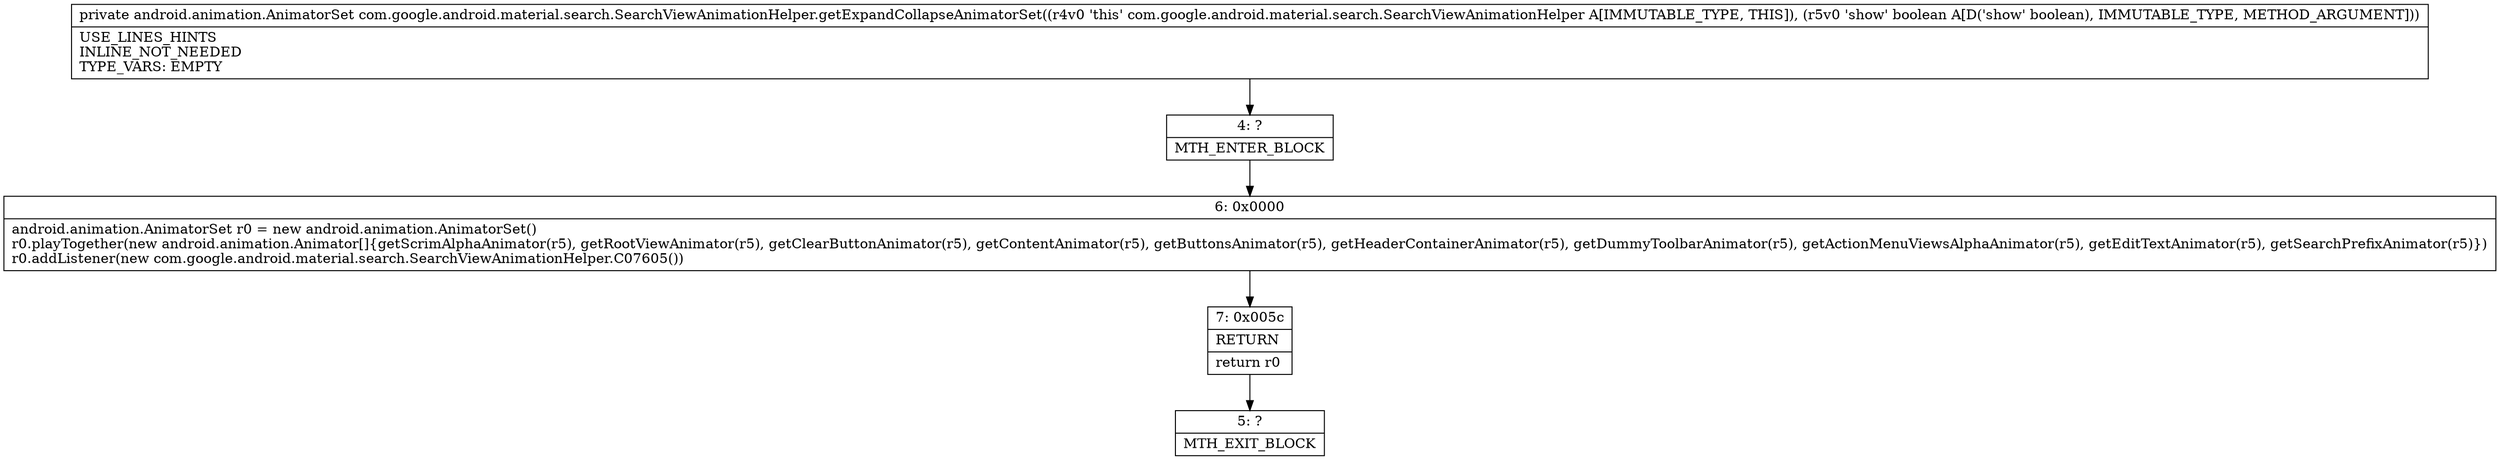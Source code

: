 digraph "CFG forcom.google.android.material.search.SearchViewAnimationHelper.getExpandCollapseAnimatorSet(Z)Landroid\/animation\/AnimatorSet;" {
Node_4 [shape=record,label="{4\:\ ?|MTH_ENTER_BLOCK\l}"];
Node_6 [shape=record,label="{6\:\ 0x0000|android.animation.AnimatorSet r0 = new android.animation.AnimatorSet()\lr0.playTogether(new android.animation.Animator[]\{getScrimAlphaAnimator(r5), getRootViewAnimator(r5), getClearButtonAnimator(r5), getContentAnimator(r5), getButtonsAnimator(r5), getHeaderContainerAnimator(r5), getDummyToolbarAnimator(r5), getActionMenuViewsAlphaAnimator(r5), getEditTextAnimator(r5), getSearchPrefixAnimator(r5)\})\lr0.addListener(new com.google.android.material.search.SearchViewAnimationHelper.C07605())\l}"];
Node_7 [shape=record,label="{7\:\ 0x005c|RETURN\l|return r0\l}"];
Node_5 [shape=record,label="{5\:\ ?|MTH_EXIT_BLOCK\l}"];
MethodNode[shape=record,label="{private android.animation.AnimatorSet com.google.android.material.search.SearchViewAnimationHelper.getExpandCollapseAnimatorSet((r4v0 'this' com.google.android.material.search.SearchViewAnimationHelper A[IMMUTABLE_TYPE, THIS]), (r5v0 'show' boolean A[D('show' boolean), IMMUTABLE_TYPE, METHOD_ARGUMENT]))  | USE_LINES_HINTS\lINLINE_NOT_NEEDED\lTYPE_VARS: EMPTY\l}"];
MethodNode -> Node_4;Node_4 -> Node_6;
Node_6 -> Node_7;
Node_7 -> Node_5;
}

